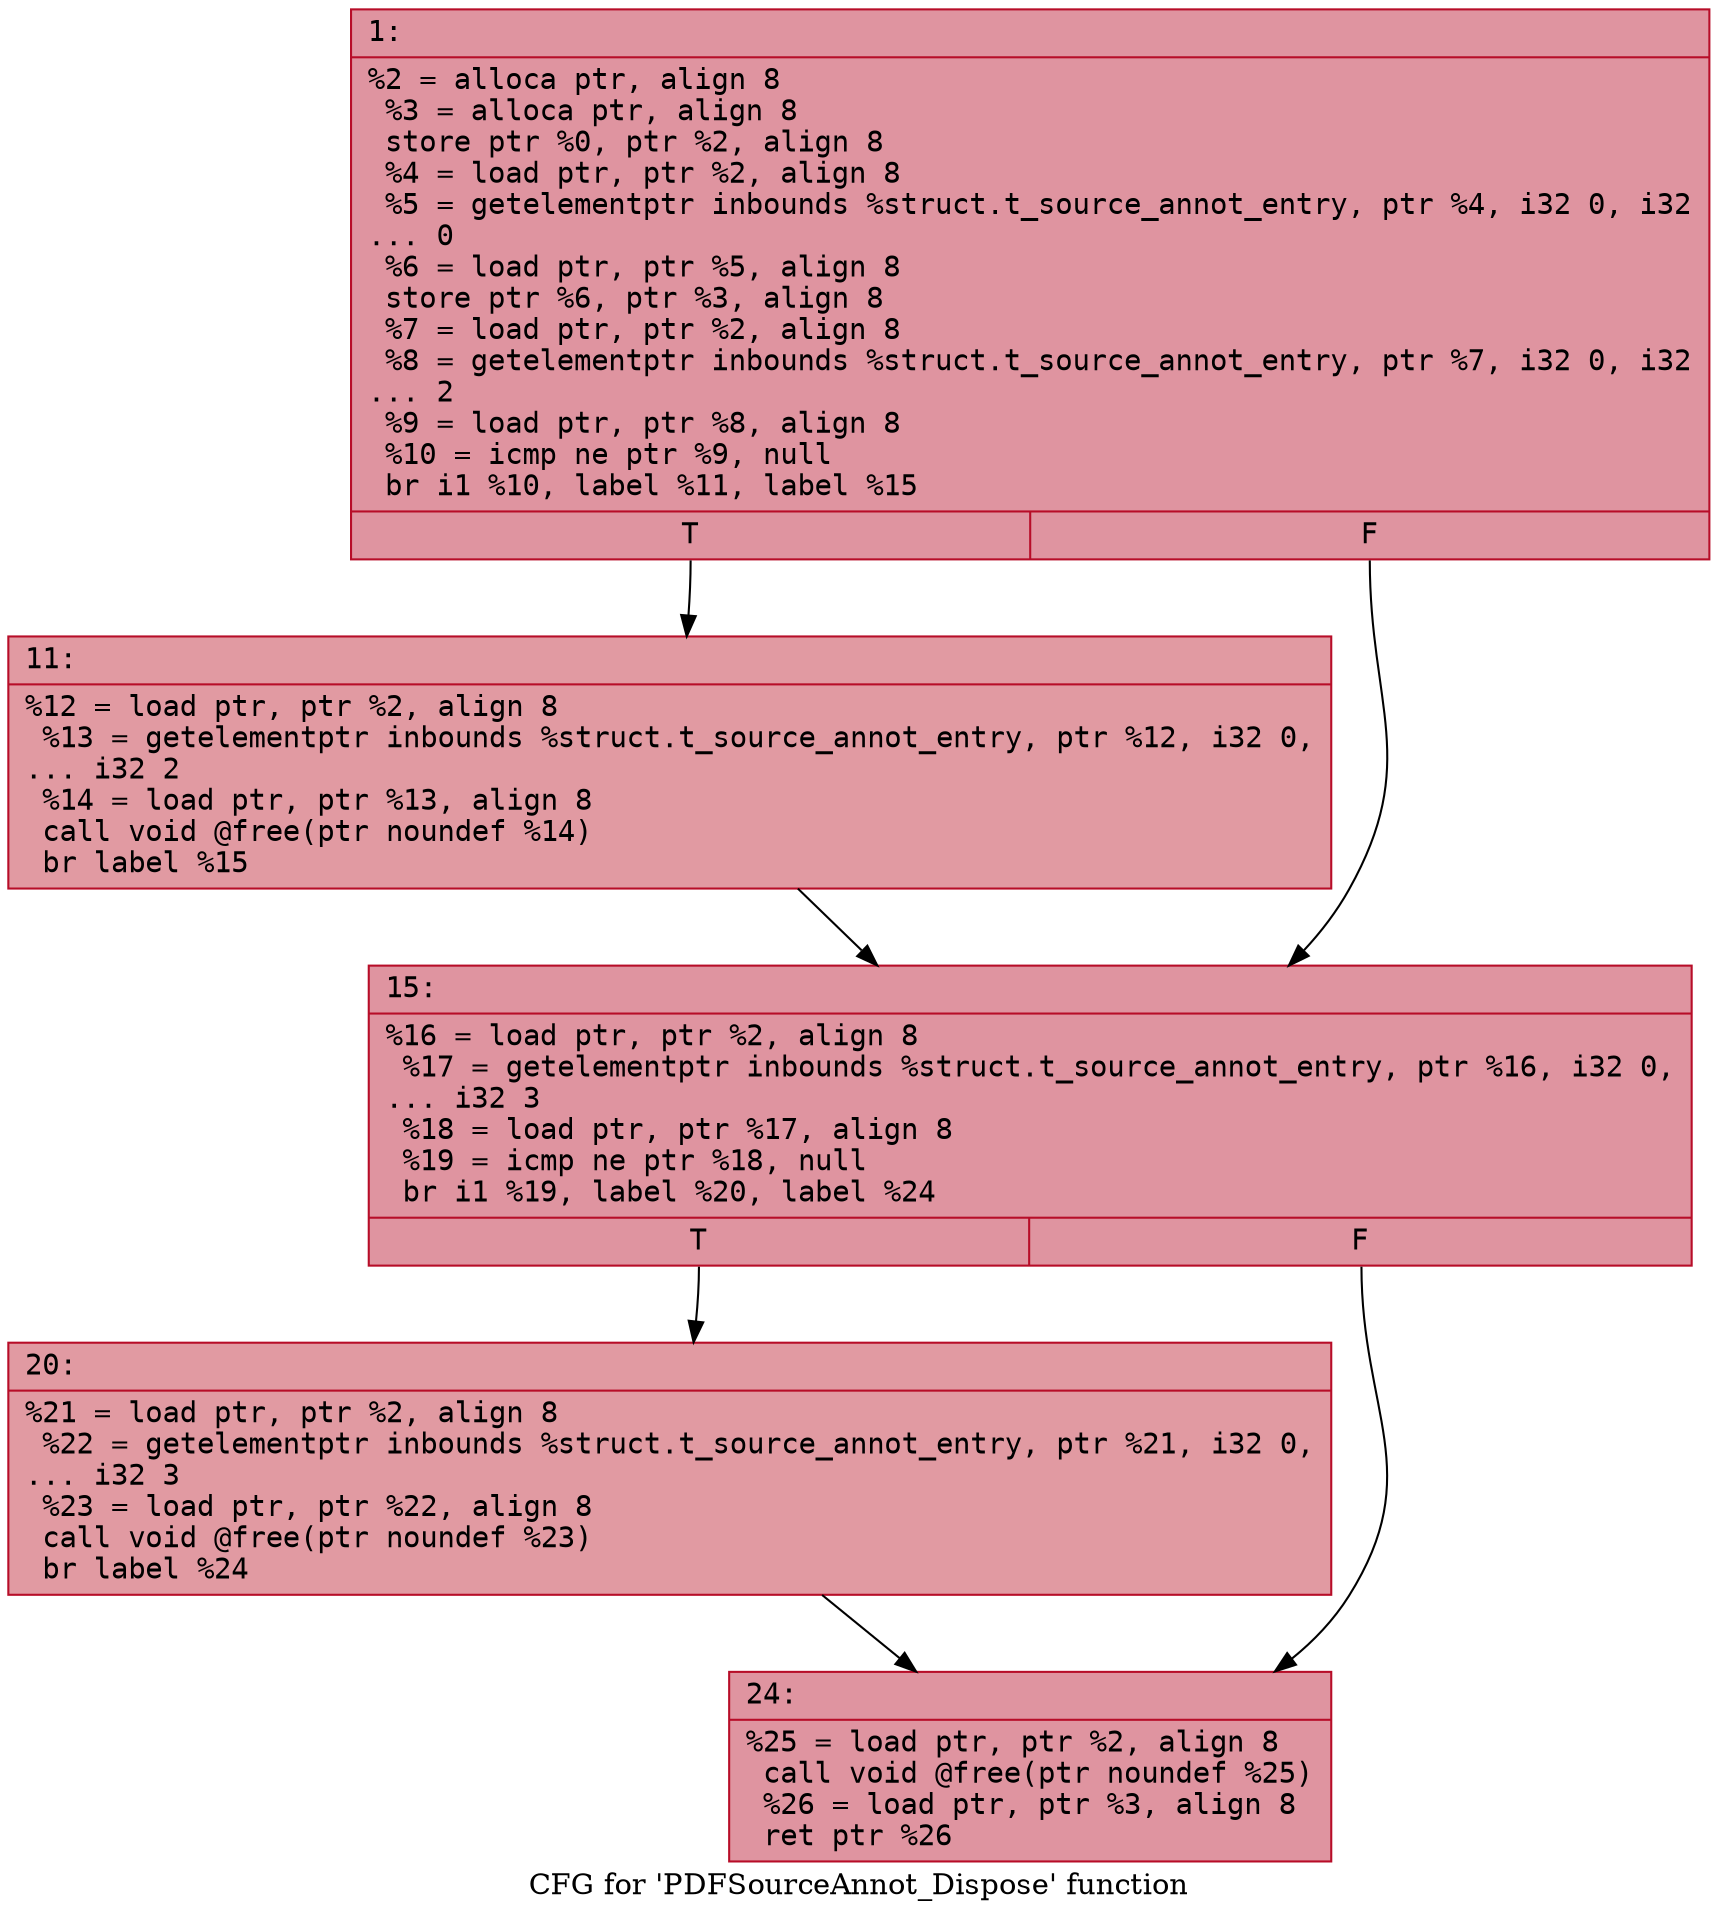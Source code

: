 digraph "CFG for 'PDFSourceAnnot_Dispose' function" {
	label="CFG for 'PDFSourceAnnot_Dispose' function";

	Node0x6000005359f0 [shape=record,color="#b70d28ff", style=filled, fillcolor="#b70d2870" fontname="Courier",label="{1:\l|  %2 = alloca ptr, align 8\l  %3 = alloca ptr, align 8\l  store ptr %0, ptr %2, align 8\l  %4 = load ptr, ptr %2, align 8\l  %5 = getelementptr inbounds %struct.t_source_annot_entry, ptr %4, i32 0, i32\l... 0\l  %6 = load ptr, ptr %5, align 8\l  store ptr %6, ptr %3, align 8\l  %7 = load ptr, ptr %2, align 8\l  %8 = getelementptr inbounds %struct.t_source_annot_entry, ptr %7, i32 0, i32\l... 2\l  %9 = load ptr, ptr %8, align 8\l  %10 = icmp ne ptr %9, null\l  br i1 %10, label %11, label %15\l|{<s0>T|<s1>F}}"];
	Node0x6000005359f0:s0 -> Node0x600000535a40[tooltip="1 -> 11\nProbability 62.50%" ];
	Node0x6000005359f0:s1 -> Node0x600000535a90[tooltip="1 -> 15\nProbability 37.50%" ];
	Node0x600000535a40 [shape=record,color="#b70d28ff", style=filled, fillcolor="#bb1b2c70" fontname="Courier",label="{11:\l|  %12 = load ptr, ptr %2, align 8\l  %13 = getelementptr inbounds %struct.t_source_annot_entry, ptr %12, i32 0,\l... i32 2\l  %14 = load ptr, ptr %13, align 8\l  call void @free(ptr noundef %14)\l  br label %15\l}"];
	Node0x600000535a40 -> Node0x600000535a90[tooltip="11 -> 15\nProbability 100.00%" ];
	Node0x600000535a90 [shape=record,color="#b70d28ff", style=filled, fillcolor="#b70d2870" fontname="Courier",label="{15:\l|  %16 = load ptr, ptr %2, align 8\l  %17 = getelementptr inbounds %struct.t_source_annot_entry, ptr %16, i32 0,\l... i32 3\l  %18 = load ptr, ptr %17, align 8\l  %19 = icmp ne ptr %18, null\l  br i1 %19, label %20, label %24\l|{<s0>T|<s1>F}}"];
	Node0x600000535a90:s0 -> Node0x600000535ae0[tooltip="15 -> 20\nProbability 62.50%" ];
	Node0x600000535a90:s1 -> Node0x600000535b30[tooltip="15 -> 24\nProbability 37.50%" ];
	Node0x600000535ae0 [shape=record,color="#b70d28ff", style=filled, fillcolor="#bb1b2c70" fontname="Courier",label="{20:\l|  %21 = load ptr, ptr %2, align 8\l  %22 = getelementptr inbounds %struct.t_source_annot_entry, ptr %21, i32 0,\l... i32 3\l  %23 = load ptr, ptr %22, align 8\l  call void @free(ptr noundef %23)\l  br label %24\l}"];
	Node0x600000535ae0 -> Node0x600000535b30[tooltip="20 -> 24\nProbability 100.00%" ];
	Node0x600000535b30 [shape=record,color="#b70d28ff", style=filled, fillcolor="#b70d2870" fontname="Courier",label="{24:\l|  %25 = load ptr, ptr %2, align 8\l  call void @free(ptr noundef %25)\l  %26 = load ptr, ptr %3, align 8\l  ret ptr %26\l}"];
}
